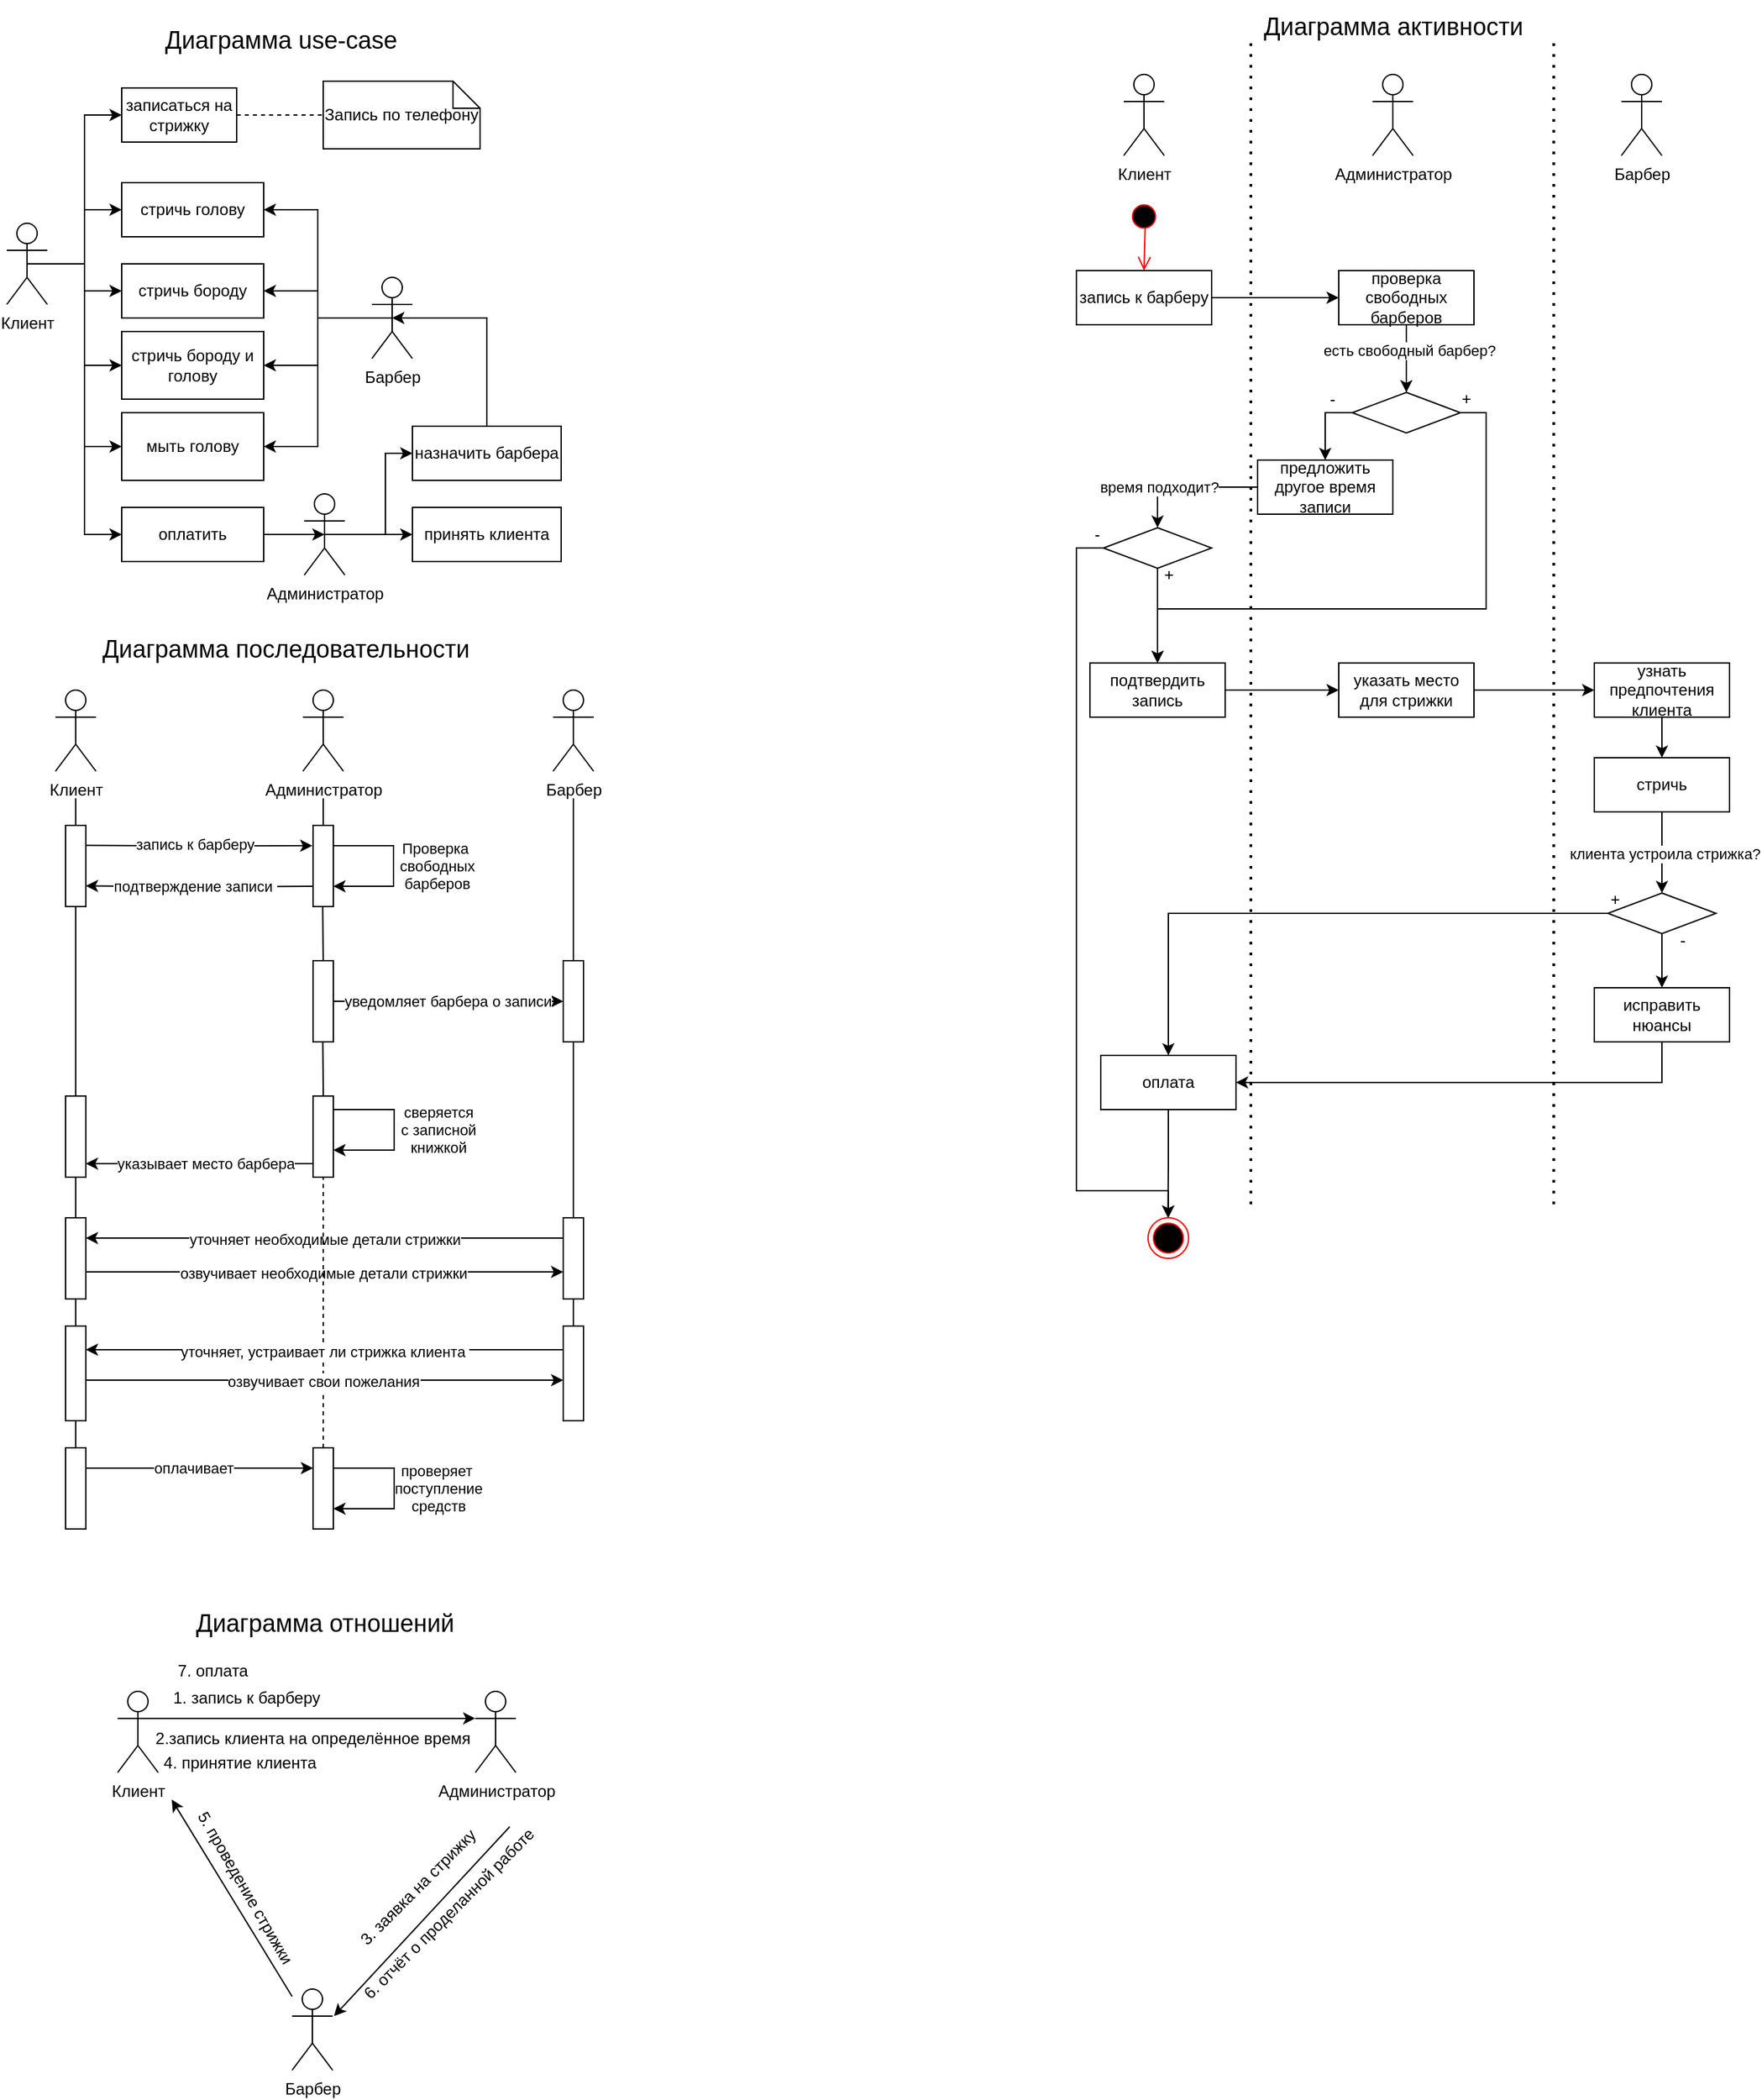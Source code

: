 <mxfile version="24.0.0" type="device">
  <diagram name="Страница — 1" id="9GPmxHCyPnHJU8vqtkNF">
    <mxGraphModel dx="907" dy="448" grid="1" gridSize="10" guides="1" tooltips="1" connect="1" arrows="1" fold="1" page="1" pageScale="1" pageWidth="827" pageHeight="1169" math="0" shadow="0">
      <root>
        <mxCell id="0" />
        <mxCell id="1" parent="0" />
        <mxCell id="vzL1pHMhpVvub1akc_yo-1" value="&lt;font style=&quot;font-size: 18px;&quot;&gt;Диаграмма use-case&amp;nbsp;&lt;/font&gt;" style="text;html=1;align=center;verticalAlign=middle;resizable=0;points=[];autosize=1;strokeColor=none;fillColor=none;" vertex="1" parent="1">
          <mxGeometry x="313" y="30" width="200" height="40" as="geometry" />
        </mxCell>
        <mxCell id="vzL1pHMhpVvub1akc_yo-2" value="&lt;font style=&quot;font-size: 18px;&quot;&gt;Диаграмма последовательности&lt;/font&gt;" style="text;html=1;align=center;verticalAlign=middle;resizable=0;points=[];autosize=1;strokeColor=none;fillColor=none;" vertex="1" parent="1">
          <mxGeometry x="264" y="480" width="300" height="40" as="geometry" />
        </mxCell>
        <mxCell id="vzL1pHMhpVvub1akc_yo-3" value="&lt;font style=&quot;font-size: 18px;&quot;&gt;Диаграмма активности&lt;/font&gt;" style="text;html=1;align=center;verticalAlign=middle;resizable=0;points=[];autosize=1;strokeColor=none;fillColor=none;" vertex="1" parent="1">
          <mxGeometry x="1123" y="20" width="220" height="40" as="geometry" />
        </mxCell>
        <mxCell id="vzL1pHMhpVvub1akc_yo-4" value="&lt;font style=&quot;font-size: 18px;&quot;&gt;Диаграмма отношений&lt;/font&gt;" style="text;html=1;align=center;verticalAlign=middle;resizable=0;points=[];autosize=1;strokeColor=none;fillColor=none;" vertex="1" parent="1">
          <mxGeometry x="338" y="1200" width="210" height="40" as="geometry" />
        </mxCell>
        <mxCell id="vzL1pHMhpVvub1akc_yo-19" style="edgeStyle=orthogonalEdgeStyle;rounded=0;orthogonalLoop=1;jettySize=auto;html=1;exitX=0.5;exitY=0.5;exitDx=0;exitDy=0;exitPerimeter=0;entryX=0;entryY=0.5;entryDx=0;entryDy=0;" edge="1" parent="1" source="vzL1pHMhpVvub1akc_yo-8" target="vzL1pHMhpVvub1akc_yo-11">
          <mxGeometry relative="1" as="geometry" />
        </mxCell>
        <mxCell id="vzL1pHMhpVvub1akc_yo-20" style="edgeStyle=orthogonalEdgeStyle;rounded=0;orthogonalLoop=1;jettySize=auto;html=1;exitX=0.5;exitY=0.5;exitDx=0;exitDy=0;exitPerimeter=0;" edge="1" parent="1" source="vzL1pHMhpVvub1akc_yo-8" target="vzL1pHMhpVvub1akc_yo-13">
          <mxGeometry relative="1" as="geometry" />
        </mxCell>
        <mxCell id="vzL1pHMhpVvub1akc_yo-21" style="edgeStyle=orthogonalEdgeStyle;rounded=0;orthogonalLoop=1;jettySize=auto;html=1;exitX=0.5;exitY=0.5;exitDx=0;exitDy=0;exitPerimeter=0;" edge="1" parent="1" source="vzL1pHMhpVvub1akc_yo-8" target="vzL1pHMhpVvub1akc_yo-15">
          <mxGeometry relative="1" as="geometry" />
        </mxCell>
        <mxCell id="vzL1pHMhpVvub1akc_yo-23" style="edgeStyle=orthogonalEdgeStyle;rounded=0;orthogonalLoop=1;jettySize=auto;html=1;exitX=0.5;exitY=0.5;exitDx=0;exitDy=0;exitPerimeter=0;entryX=0;entryY=0.5;entryDx=0;entryDy=0;" edge="1" parent="1" source="vzL1pHMhpVvub1akc_yo-8" target="vzL1pHMhpVvub1akc_yo-16">
          <mxGeometry relative="1" as="geometry" />
        </mxCell>
        <mxCell id="vzL1pHMhpVvub1akc_yo-24" style="edgeStyle=orthogonalEdgeStyle;rounded=0;orthogonalLoop=1;jettySize=auto;html=1;exitX=0.5;exitY=0.5;exitDx=0;exitDy=0;exitPerimeter=0;entryX=0;entryY=0.5;entryDx=0;entryDy=0;" edge="1" parent="1" source="vzL1pHMhpVvub1akc_yo-8" target="vzL1pHMhpVvub1akc_yo-17">
          <mxGeometry relative="1" as="geometry" />
        </mxCell>
        <mxCell id="vzL1pHMhpVvub1akc_yo-25" style="edgeStyle=orthogonalEdgeStyle;rounded=0;orthogonalLoop=1;jettySize=auto;html=1;exitX=0.5;exitY=0.5;exitDx=0;exitDy=0;exitPerimeter=0;entryX=0;entryY=0.5;entryDx=0;entryDy=0;" edge="1" parent="1" source="vzL1pHMhpVvub1akc_yo-8" target="vzL1pHMhpVvub1akc_yo-18">
          <mxGeometry relative="1" as="geometry" />
        </mxCell>
        <mxCell id="vzL1pHMhpVvub1akc_yo-8" value="Клиент" style="shape=umlActor;verticalLabelPosition=bottom;verticalAlign=top;html=1;outlineConnect=0;" vertex="1" parent="1">
          <mxGeometry x="208" y="185" width="30" height="60" as="geometry" />
        </mxCell>
        <mxCell id="vzL1pHMhpVvub1akc_yo-26" style="edgeStyle=orthogonalEdgeStyle;rounded=0;orthogonalLoop=1;jettySize=auto;html=1;exitX=0.5;exitY=0.5;exitDx=0;exitDy=0;exitPerimeter=0;entryX=1;entryY=0.5;entryDx=0;entryDy=0;" edge="1" parent="1" source="vzL1pHMhpVvub1akc_yo-9" target="vzL1pHMhpVvub1akc_yo-13">
          <mxGeometry relative="1" as="geometry" />
        </mxCell>
        <mxCell id="vzL1pHMhpVvub1akc_yo-36" style="edgeStyle=orthogonalEdgeStyle;rounded=0;orthogonalLoop=1;jettySize=auto;html=1;exitX=0.5;exitY=0.5;exitDx=0;exitDy=0;exitPerimeter=0;entryX=1;entryY=0.5;entryDx=0;entryDy=0;" edge="1" parent="1" source="vzL1pHMhpVvub1akc_yo-9" target="vzL1pHMhpVvub1akc_yo-15">
          <mxGeometry relative="1" as="geometry" />
        </mxCell>
        <mxCell id="vzL1pHMhpVvub1akc_yo-37" style="edgeStyle=orthogonalEdgeStyle;rounded=0;orthogonalLoop=1;jettySize=auto;html=1;exitX=0.5;exitY=0.5;exitDx=0;exitDy=0;exitPerimeter=0;entryX=1;entryY=0.5;entryDx=0;entryDy=0;" edge="1" parent="1" source="vzL1pHMhpVvub1akc_yo-9" target="vzL1pHMhpVvub1akc_yo-16">
          <mxGeometry relative="1" as="geometry" />
        </mxCell>
        <mxCell id="vzL1pHMhpVvub1akc_yo-38" style="edgeStyle=orthogonalEdgeStyle;rounded=0;orthogonalLoop=1;jettySize=auto;html=1;exitX=0.5;exitY=0.5;exitDx=0;exitDy=0;exitPerimeter=0;entryX=1;entryY=0.5;entryDx=0;entryDy=0;" edge="1" parent="1" source="vzL1pHMhpVvub1akc_yo-9" target="vzL1pHMhpVvub1akc_yo-17">
          <mxGeometry relative="1" as="geometry" />
        </mxCell>
        <mxCell id="vzL1pHMhpVvub1akc_yo-9" value="Барбер" style="shape=umlActor;verticalLabelPosition=bottom;verticalAlign=top;html=1;outlineConnect=0;" vertex="1" parent="1">
          <mxGeometry x="478" y="225" width="30" height="60" as="geometry" />
        </mxCell>
        <mxCell id="vzL1pHMhpVvub1akc_yo-33" style="edgeStyle=orthogonalEdgeStyle;rounded=0;orthogonalLoop=1;jettySize=auto;html=1;exitX=0.5;exitY=0.5;exitDx=0;exitDy=0;exitPerimeter=0;entryX=0;entryY=0.5;entryDx=0;entryDy=0;" edge="1" parent="1" source="vzL1pHMhpVvub1akc_yo-10" target="vzL1pHMhpVvub1akc_yo-31">
          <mxGeometry relative="1" as="geometry">
            <Array as="points">
              <mxPoint x="488" y="415" />
              <mxPoint x="488" y="355" />
            </Array>
          </mxGeometry>
        </mxCell>
        <mxCell id="vzL1pHMhpVvub1akc_yo-34" style="edgeStyle=orthogonalEdgeStyle;rounded=0;orthogonalLoop=1;jettySize=auto;html=1;exitX=0.5;exitY=0.5;exitDx=0;exitDy=0;exitPerimeter=0;entryX=0;entryY=0.5;entryDx=0;entryDy=0;" edge="1" parent="1" source="vzL1pHMhpVvub1akc_yo-10" target="vzL1pHMhpVvub1akc_yo-30">
          <mxGeometry relative="1" as="geometry" />
        </mxCell>
        <mxCell id="vzL1pHMhpVvub1akc_yo-10" value="Администратор" style="shape=umlActor;verticalLabelPosition=bottom;verticalAlign=top;html=1;outlineConnect=0;" vertex="1" parent="1">
          <mxGeometry x="428" y="385" width="30" height="60" as="geometry" />
        </mxCell>
        <mxCell id="vzL1pHMhpVvub1akc_yo-29" style="edgeStyle=orthogonalEdgeStyle;rounded=0;orthogonalLoop=1;jettySize=auto;html=1;endArrow=none;endFill=0;dashed=1;" edge="1" parent="1" source="vzL1pHMhpVvub1akc_yo-11" target="vzL1pHMhpVvub1akc_yo-27">
          <mxGeometry relative="1" as="geometry" />
        </mxCell>
        <mxCell id="vzL1pHMhpVvub1akc_yo-11" value="записаться на стрижку" style="rounded=0;whiteSpace=wrap;html=1;" vertex="1" parent="1">
          <mxGeometry x="293" y="85" width="85" height="40" as="geometry" />
        </mxCell>
        <mxCell id="vzL1pHMhpVvub1akc_yo-13" value="стричь голову" style="rounded=0;whiteSpace=wrap;html=1;" vertex="1" parent="1">
          <mxGeometry x="293" y="155" width="105" height="40" as="geometry" />
        </mxCell>
        <mxCell id="vzL1pHMhpVvub1akc_yo-15" value="стричь бороду" style="rounded=0;whiteSpace=wrap;html=1;" vertex="1" parent="1">
          <mxGeometry x="293" y="215" width="105" height="40" as="geometry" />
        </mxCell>
        <mxCell id="vzL1pHMhpVvub1akc_yo-16" value="стричь бороду и голову" style="rounded=0;whiteSpace=wrap;html=1;" vertex="1" parent="1">
          <mxGeometry x="293" y="265" width="105" height="50" as="geometry" />
        </mxCell>
        <mxCell id="vzL1pHMhpVvub1akc_yo-17" value="мыть голову" style="rounded=0;whiteSpace=wrap;html=1;" vertex="1" parent="1">
          <mxGeometry x="293" y="325" width="105" height="50" as="geometry" />
        </mxCell>
        <mxCell id="vzL1pHMhpVvub1akc_yo-18" value="оплатить" style="rounded=0;whiteSpace=wrap;html=1;" vertex="1" parent="1">
          <mxGeometry x="293" y="395" width="105" height="40" as="geometry" />
        </mxCell>
        <mxCell id="vzL1pHMhpVvub1akc_yo-27" value="Запись по телефону" style="shape=note;size=20;whiteSpace=wrap;html=1;" vertex="1" parent="1">
          <mxGeometry x="442" y="80" width="116" height="50" as="geometry" />
        </mxCell>
        <mxCell id="vzL1pHMhpVvub1akc_yo-28" style="edgeStyle=orthogonalEdgeStyle;rounded=0;orthogonalLoop=1;jettySize=auto;html=1;exitX=0.5;exitY=1;exitDx=0;exitDy=0;exitPerimeter=0;" edge="1" parent="1" source="vzL1pHMhpVvub1akc_yo-27" target="vzL1pHMhpVvub1akc_yo-27">
          <mxGeometry relative="1" as="geometry" />
        </mxCell>
        <mxCell id="vzL1pHMhpVvub1akc_yo-30" value="принять клиента" style="rounded=0;whiteSpace=wrap;html=1;" vertex="1" parent="1">
          <mxGeometry x="508" y="395" width="110" height="40" as="geometry" />
        </mxCell>
        <mxCell id="vzL1pHMhpVvub1akc_yo-31" value="назначить барбера" style="rounded=0;whiteSpace=wrap;html=1;" vertex="1" parent="1">
          <mxGeometry x="508" y="335" width="110" height="40" as="geometry" />
        </mxCell>
        <mxCell id="vzL1pHMhpVvub1akc_yo-32" style="edgeStyle=orthogonalEdgeStyle;rounded=0;orthogonalLoop=1;jettySize=auto;html=1;exitX=1;exitY=0.5;exitDx=0;exitDy=0;entryX=0.5;entryY=0.5;entryDx=0;entryDy=0;entryPerimeter=0;" edge="1" parent="1" source="vzL1pHMhpVvub1akc_yo-18" target="vzL1pHMhpVvub1akc_yo-10">
          <mxGeometry relative="1" as="geometry" />
        </mxCell>
        <mxCell id="vzL1pHMhpVvub1akc_yo-39" style="edgeStyle=orthogonalEdgeStyle;rounded=0;orthogonalLoop=1;jettySize=auto;html=1;exitX=0.5;exitY=0;exitDx=0;exitDy=0;entryX=0.5;entryY=0.5;entryDx=0;entryDy=0;entryPerimeter=0;" edge="1" parent="1" source="vzL1pHMhpVvub1akc_yo-31" target="vzL1pHMhpVvub1akc_yo-9">
          <mxGeometry relative="1" as="geometry">
            <Array as="points">
              <mxPoint x="563" y="255" />
            </Array>
          </mxGeometry>
        </mxCell>
        <mxCell id="vzL1pHMhpVvub1akc_yo-40" value="Клиент" style="shape=umlActor;verticalLabelPosition=bottom;verticalAlign=top;html=1;outlineConnect=0;" vertex="1" parent="1">
          <mxGeometry x="244" y="530" width="30" height="60" as="geometry" />
        </mxCell>
        <mxCell id="vzL1pHMhpVvub1akc_yo-43" value="Барбер" style="shape=umlActor;verticalLabelPosition=bottom;verticalAlign=top;html=1;outlineConnect=0;" vertex="1" parent="1">
          <mxGeometry x="612" y="530" width="30" height="60" as="geometry" />
        </mxCell>
        <mxCell id="vzL1pHMhpVvub1akc_yo-44" value="Администратор" style="shape=umlActor;verticalLabelPosition=bottom;verticalAlign=top;html=1;outlineConnect=0;" vertex="1" parent="1">
          <mxGeometry x="427" y="530" width="30" height="60" as="geometry" />
        </mxCell>
        <mxCell id="vzL1pHMhpVvub1akc_yo-47" style="edgeStyle=orthogonalEdgeStyle;rounded=0;orthogonalLoop=1;jettySize=auto;html=1;exitX=1;exitY=0.25;exitDx=0;exitDy=0;" edge="1" parent="1">
          <mxGeometry relative="1" as="geometry">
            <mxPoint x="266.5" y="644.7" as="sourcePoint" />
            <mxPoint x="434" y="645" as="targetPoint" />
          </mxGeometry>
        </mxCell>
        <mxCell id="vzL1pHMhpVvub1akc_yo-49" value="запись к барберу" style="edgeLabel;html=1;align=center;verticalAlign=middle;resizable=0;points=[];" vertex="1" connectable="0" parent="vzL1pHMhpVvub1akc_yo-47">
          <mxGeometry x="-0.145" y="1" relative="1" as="geometry">
            <mxPoint x="9" as="offset" />
          </mxGeometry>
        </mxCell>
        <mxCell id="vzL1pHMhpVvub1akc_yo-45" value="" style="rounded=0;whiteSpace=wrap;html=1;" vertex="1" parent="1">
          <mxGeometry x="251.5" y="630" width="15" height="60" as="geometry" />
        </mxCell>
        <mxCell id="vzL1pHMhpVvub1akc_yo-48" style="edgeStyle=orthogonalEdgeStyle;rounded=0;orthogonalLoop=1;jettySize=auto;html=1;entryX=1;entryY=0.75;entryDx=0;entryDy=0;" edge="1" parent="1">
          <mxGeometry relative="1" as="geometry">
            <mxPoint x="434" y="675" as="sourcePoint" />
            <mxPoint x="266.5" y="674.7" as="targetPoint" />
          </mxGeometry>
        </mxCell>
        <mxCell id="vzL1pHMhpVvub1akc_yo-50" value="подтверждение записи&amp;nbsp;" style="edgeLabel;html=1;align=center;verticalAlign=middle;resizable=0;points=[];" vertex="1" connectable="0" parent="vzL1pHMhpVvub1akc_yo-48">
          <mxGeometry x="0.078" relative="1" as="geometry">
            <mxPoint x="3" as="offset" />
          </mxGeometry>
        </mxCell>
        <mxCell id="vzL1pHMhpVvub1akc_yo-51" style="edgeStyle=orthogonalEdgeStyle;rounded=0;orthogonalLoop=1;jettySize=auto;html=1;exitX=1;exitY=0.25;exitDx=0;exitDy=0;entryX=1;entryY=0.75;entryDx=0;entryDy=0;" edge="1" parent="1" source="vzL1pHMhpVvub1akc_yo-46" target="vzL1pHMhpVvub1akc_yo-46">
          <mxGeometry relative="1" as="geometry">
            <mxPoint x="534" y="670" as="targetPoint" />
            <Array as="points">
              <mxPoint x="494" y="645" />
              <mxPoint x="494" y="675" />
            </Array>
          </mxGeometry>
        </mxCell>
        <mxCell id="vzL1pHMhpVvub1akc_yo-53" value="Проверка&amp;nbsp;&lt;div&gt;свободных&lt;/div&gt;&lt;div&gt;барберов&lt;/div&gt;" style="edgeLabel;html=1;align=center;verticalAlign=middle;resizable=0;points=[];" vertex="1" connectable="0" parent="vzL1pHMhpVvub1akc_yo-51">
          <mxGeometry x="-0.006" relative="1" as="geometry">
            <mxPoint x="32" as="offset" />
          </mxGeometry>
        </mxCell>
        <mxCell id="vzL1pHMhpVvub1akc_yo-46" value="" style="rounded=0;whiteSpace=wrap;html=1;" vertex="1" parent="1">
          <mxGeometry x="434.5" y="630" width="15" height="60" as="geometry" />
        </mxCell>
        <mxCell id="vzL1pHMhpVvub1akc_yo-54" value="" style="endArrow=none;html=1;rounded=0;exitX=0.5;exitY=0;exitDx=0;exitDy=0;" edge="1" parent="1" source="vzL1pHMhpVvub1akc_yo-45">
          <mxGeometry width="50" height="50" relative="1" as="geometry">
            <mxPoint x="344" y="600" as="sourcePoint" />
            <mxPoint x="259" y="610" as="targetPoint" />
          </mxGeometry>
        </mxCell>
        <mxCell id="vzL1pHMhpVvub1akc_yo-55" value="" style="endArrow=none;html=1;rounded=0;exitX=0.5;exitY=0;exitDx=0;exitDy=0;" edge="1" parent="1" source="vzL1pHMhpVvub1akc_yo-46">
          <mxGeometry width="50" height="50" relative="1" as="geometry">
            <mxPoint x="269" y="640" as="sourcePoint" />
            <mxPoint x="442" y="610" as="targetPoint" />
          </mxGeometry>
        </mxCell>
        <mxCell id="vzL1pHMhpVvub1akc_yo-56" value="" style="rounded=0;whiteSpace=wrap;html=1;" vertex="1" parent="1">
          <mxGeometry x="251.5" y="830" width="15" height="60" as="geometry" />
        </mxCell>
        <mxCell id="vzL1pHMhpVvub1akc_yo-58" style="edgeStyle=orthogonalEdgeStyle;rounded=0;orthogonalLoop=1;jettySize=auto;html=1;exitX=0;exitY=0.25;exitDx=0;exitDy=0;entryX=1;entryY=0.25;entryDx=0;entryDy=0;" edge="1" parent="1">
          <mxGeometry relative="1" as="geometry">
            <mxPoint x="434.5" y="880" as="sourcePoint" />
            <mxPoint x="266.5" y="880" as="targetPoint" />
          </mxGeometry>
        </mxCell>
        <mxCell id="vzL1pHMhpVvub1akc_yo-59" value="указывает место барбера" style="edgeLabel;html=1;align=center;verticalAlign=middle;resizable=0;points=[];" vertex="1" connectable="0" parent="vzL1pHMhpVvub1akc_yo-58">
          <mxGeometry x="0.191" relative="1" as="geometry">
            <mxPoint x="20" as="offset" />
          </mxGeometry>
        </mxCell>
        <mxCell id="vzL1pHMhpVvub1akc_yo-57" value="" style="rounded=0;whiteSpace=wrap;html=1;" vertex="1" parent="1">
          <mxGeometry x="434.5" y="830" width="15" height="60" as="geometry" />
        </mxCell>
        <mxCell id="vzL1pHMhpVvub1akc_yo-60" value="" style="endArrow=none;html=1;rounded=0;entryX=0.5;entryY=1;entryDx=0;entryDy=0;exitX=0.5;exitY=0;exitDx=0;exitDy=0;" edge="1" parent="1" source="vzL1pHMhpVvub1akc_yo-56" target="vzL1pHMhpVvub1akc_yo-45">
          <mxGeometry width="50" height="50" relative="1" as="geometry">
            <mxPoint x="594" y="730" as="sourcePoint" />
            <mxPoint x="644" y="680" as="targetPoint" />
          </mxGeometry>
        </mxCell>
        <mxCell id="vzL1pHMhpVvub1akc_yo-61" value="" style="endArrow=none;html=1;rounded=0;entryX=0.5;entryY=1;entryDx=0;entryDy=0;exitX=0.5;exitY=0;exitDx=0;exitDy=0;" edge="1" parent="1" source="vzL1pHMhpVvub1akc_yo-73">
          <mxGeometry width="50" height="50" relative="1" as="geometry">
            <mxPoint x="441.64" y="750" as="sourcePoint" />
            <mxPoint x="441.64" y="690" as="targetPoint" />
          </mxGeometry>
        </mxCell>
        <mxCell id="vzL1pHMhpVvub1akc_yo-64" style="edgeStyle=orthogonalEdgeStyle;rounded=0;orthogonalLoop=1;jettySize=auto;html=1;exitX=1;exitY=0.25;exitDx=0;exitDy=0;entryX=1;entryY=0.75;entryDx=0;entryDy=0;" edge="1" parent="1">
          <mxGeometry relative="1" as="geometry">
            <mxPoint x="449.5" y="870" as="targetPoint" />
            <mxPoint x="449.5" y="840" as="sourcePoint" />
            <Array as="points">
              <mxPoint x="494.5" y="840" />
              <mxPoint x="494.5" y="870" />
            </Array>
          </mxGeometry>
        </mxCell>
        <mxCell id="vzL1pHMhpVvub1akc_yo-65" value="сверяется&lt;div&gt;с записной&lt;/div&gt;&lt;div&gt;книжкой&lt;/div&gt;" style="edgeLabel;html=1;align=center;verticalAlign=middle;resizable=0;points=[];" vertex="1" connectable="0" parent="vzL1pHMhpVvub1akc_yo-64">
          <mxGeometry x="-0.006" relative="1" as="geometry">
            <mxPoint x="32" as="offset" />
          </mxGeometry>
        </mxCell>
        <mxCell id="vzL1pHMhpVvub1akc_yo-72" style="edgeStyle=orthogonalEdgeStyle;rounded=0;orthogonalLoop=1;jettySize=auto;html=1;exitX=1;exitY=0.75;exitDx=0;exitDy=0;entryX=0;entryY=0.75;entryDx=0;entryDy=0;" edge="1" parent="1">
          <mxGeometry relative="1" as="geometry">
            <mxPoint x="266.5" y="960" as="sourcePoint" />
            <mxPoint x="619.5" y="960" as="targetPoint" />
          </mxGeometry>
        </mxCell>
        <mxCell id="vzL1pHMhpVvub1akc_yo-79" value="озвучивает необходимые детали стрижки" style="edgeLabel;html=1;align=center;verticalAlign=middle;resizable=0;points=[];" vertex="1" connectable="0" parent="vzL1pHMhpVvub1akc_yo-72">
          <mxGeometry x="-0.197" y="-1" relative="1" as="geometry">
            <mxPoint x="34" as="offset" />
          </mxGeometry>
        </mxCell>
        <mxCell id="vzL1pHMhpVvub1akc_yo-66" value="" style="rounded=0;whiteSpace=wrap;html=1;" vertex="1" parent="1">
          <mxGeometry x="251.5" y="920" width="15" height="60" as="geometry" />
        </mxCell>
        <mxCell id="vzL1pHMhpVvub1akc_yo-67" value="" style="rounded=0;whiteSpace=wrap;html=1;" vertex="1" parent="1">
          <mxGeometry x="619.5" y="920" width="15" height="60" as="geometry" />
        </mxCell>
        <mxCell id="vzL1pHMhpVvub1akc_yo-68" value="" style="endArrow=none;html=1;rounded=0;exitX=0.5;exitY=0;exitDx=0;exitDy=0;" edge="1" parent="1" source="vzL1pHMhpVvub1akc_yo-67">
          <mxGeometry width="50" height="50" relative="1" as="geometry">
            <mxPoint x="564" y="760" as="sourcePoint" />
            <mxPoint x="627" y="610" as="targetPoint" />
          </mxGeometry>
        </mxCell>
        <mxCell id="vzL1pHMhpVvub1akc_yo-70" value="" style="endArrow=classic;html=1;rounded=0;exitX=0;exitY=0.25;exitDx=0;exitDy=0;entryX=1;entryY=0.25;entryDx=0;entryDy=0;" edge="1" parent="1" source="vzL1pHMhpVvub1akc_yo-67" target="vzL1pHMhpVvub1akc_yo-66">
          <mxGeometry width="50" height="50" relative="1" as="geometry">
            <mxPoint x="564" y="760" as="sourcePoint" />
            <mxPoint x="614" y="710" as="targetPoint" />
          </mxGeometry>
        </mxCell>
        <mxCell id="vzL1pHMhpVvub1akc_yo-71" value="уточняет необходимые детали стрижки" style="edgeLabel;html=1;align=center;verticalAlign=middle;resizable=0;points=[];" vertex="1" connectable="0" parent="vzL1pHMhpVvub1akc_yo-70">
          <mxGeometry x="0.19" y="1" relative="1" as="geometry">
            <mxPoint x="33" as="offset" />
          </mxGeometry>
        </mxCell>
        <mxCell id="vzL1pHMhpVvub1akc_yo-74" value="" style="endArrow=none;html=1;rounded=0;entryX=0.5;entryY=1;entryDx=0;entryDy=0;exitX=0.5;exitY=0;exitDx=0;exitDy=0;" edge="1" parent="1" target="vzL1pHMhpVvub1akc_yo-73">
          <mxGeometry width="50" height="50" relative="1" as="geometry">
            <mxPoint x="441.64" y="750" as="sourcePoint" />
            <mxPoint x="441.64" y="690" as="targetPoint" />
          </mxGeometry>
        </mxCell>
        <mxCell id="vzL1pHMhpVvub1akc_yo-73" value="" style="rounded=0;whiteSpace=wrap;html=1;" vertex="1" parent="1">
          <mxGeometry x="434.5" y="730" width="15" height="60" as="geometry" />
        </mxCell>
        <mxCell id="vzL1pHMhpVvub1akc_yo-75" value="" style="endArrow=none;html=1;rounded=0;entryX=0.5;entryY=1;entryDx=0;entryDy=0;exitX=0.5;exitY=0;exitDx=0;exitDy=0;" edge="1" parent="1">
          <mxGeometry width="50" height="50" relative="1" as="geometry">
            <mxPoint x="442.07" y="830" as="sourcePoint" />
            <mxPoint x="441.71" y="790" as="targetPoint" />
          </mxGeometry>
        </mxCell>
        <mxCell id="vzL1pHMhpVvub1akc_yo-76" value="" style="rounded=0;whiteSpace=wrap;html=1;" vertex="1" parent="1">
          <mxGeometry x="619.5" y="730" width="15" height="60" as="geometry" />
        </mxCell>
        <mxCell id="vzL1pHMhpVvub1akc_yo-77" value="" style="endArrow=classic;html=1;rounded=0;entryX=0;entryY=0.5;entryDx=0;entryDy=0;" edge="1" parent="1" source="vzL1pHMhpVvub1akc_yo-73" target="vzL1pHMhpVvub1akc_yo-76">
          <mxGeometry width="50" height="50" relative="1" as="geometry">
            <mxPoint x="594" y="850" as="sourcePoint" />
            <mxPoint x="644" y="800" as="targetPoint" />
          </mxGeometry>
        </mxCell>
        <mxCell id="vzL1pHMhpVvub1akc_yo-78" value="уведомляет барбера о записи" style="edgeLabel;html=1;align=center;verticalAlign=middle;resizable=0;points=[];" vertex="1" connectable="0" parent="vzL1pHMhpVvub1akc_yo-77">
          <mxGeometry x="-0.149" y="-1" relative="1" as="geometry">
            <mxPoint x="12" y="-1" as="offset" />
          </mxGeometry>
        </mxCell>
        <mxCell id="vzL1pHMhpVvub1akc_yo-81" value="" style="endArrow=none;html=1;rounded=0;exitX=0.5;exitY=0;exitDx=0;exitDy=0;entryX=0.5;entryY=1;entryDx=0;entryDy=0;" edge="1" parent="1" source="vzL1pHMhpVvub1akc_yo-66" target="vzL1pHMhpVvub1akc_yo-56">
          <mxGeometry width="50" height="50" relative="1" as="geometry">
            <mxPoint x="266.5" y="920" as="sourcePoint" />
            <mxPoint x="316.5" y="870" as="targetPoint" />
          </mxGeometry>
        </mxCell>
        <mxCell id="vzL1pHMhpVvub1akc_yo-82" value="" style="endArrow=none;html=1;rounded=0;entryX=0.5;entryY=1;entryDx=0;entryDy=0;dashed=1;exitX=0.5;exitY=0;exitDx=0;exitDy=0;" edge="1" parent="1" source="vzL1pHMhpVvub1akc_yo-94" target="vzL1pHMhpVvub1akc_yo-57">
          <mxGeometry width="50" height="50" relative="1" as="geometry">
            <mxPoint x="440" y="1170" as="sourcePoint" />
            <mxPoint x="644" y="970" as="targetPoint" />
          </mxGeometry>
        </mxCell>
        <mxCell id="vzL1pHMhpVvub1akc_yo-83" style="edgeStyle=orthogonalEdgeStyle;rounded=0;orthogonalLoop=1;jettySize=auto;html=1;exitX=1;exitY=0.75;exitDx=0;exitDy=0;entryX=0;entryY=0.75;entryDx=0;entryDy=0;" edge="1" parent="1">
          <mxGeometry relative="1" as="geometry">
            <mxPoint x="266.5" y="1040" as="sourcePoint" />
            <mxPoint x="619.5" y="1040" as="targetPoint" />
          </mxGeometry>
        </mxCell>
        <mxCell id="vzL1pHMhpVvub1akc_yo-84" value="озвучивает свои пожелания" style="edgeLabel;html=1;align=center;verticalAlign=middle;resizable=0;points=[];" vertex="1" connectable="0" parent="vzL1pHMhpVvub1akc_yo-83">
          <mxGeometry x="-0.197" y="-1" relative="1" as="geometry">
            <mxPoint x="34" as="offset" />
          </mxGeometry>
        </mxCell>
        <mxCell id="vzL1pHMhpVvub1akc_yo-85" value="" style="rounded=0;whiteSpace=wrap;html=1;" vertex="1" parent="1">
          <mxGeometry x="251.5" y="1000" width="15" height="70" as="geometry" />
        </mxCell>
        <mxCell id="vzL1pHMhpVvub1akc_yo-86" value="" style="rounded=0;whiteSpace=wrap;html=1;" vertex="1" parent="1">
          <mxGeometry x="619.5" y="1000" width="15" height="70" as="geometry" />
        </mxCell>
        <mxCell id="vzL1pHMhpVvub1akc_yo-87" value="" style="endArrow=classic;html=1;rounded=0;exitX=0;exitY=0.25;exitDx=0;exitDy=0;entryX=1;entryY=0.25;entryDx=0;entryDy=0;" edge="1" parent="1" source="vzL1pHMhpVvub1akc_yo-86" target="vzL1pHMhpVvub1akc_yo-85">
          <mxGeometry width="50" height="50" relative="1" as="geometry">
            <mxPoint x="564" y="890" as="sourcePoint" />
            <mxPoint x="614" y="840" as="targetPoint" />
          </mxGeometry>
        </mxCell>
        <mxCell id="vzL1pHMhpVvub1akc_yo-88" value="уточняет, устраивает ли стрижка клиента&amp;nbsp;" style="edgeLabel;html=1;align=center;verticalAlign=middle;resizable=0;points=[];" vertex="1" connectable="0" parent="vzL1pHMhpVvub1akc_yo-87">
          <mxGeometry x="0.19" y="1" relative="1" as="geometry">
            <mxPoint x="33" as="offset" />
          </mxGeometry>
        </mxCell>
        <mxCell id="vzL1pHMhpVvub1akc_yo-89" value="" style="endArrow=none;html=1;rounded=0;exitX=0.5;exitY=0;exitDx=0;exitDy=0;entryX=0.5;entryY=1;entryDx=0;entryDy=0;" edge="1" parent="1" source="vzL1pHMhpVvub1akc_yo-85" target="vzL1pHMhpVvub1akc_yo-66">
          <mxGeometry width="50" height="50" relative="1" as="geometry">
            <mxPoint x="470" y="1180" as="sourcePoint" />
            <mxPoint x="520" y="1130" as="targetPoint" />
          </mxGeometry>
        </mxCell>
        <mxCell id="vzL1pHMhpVvub1akc_yo-90" value="" style="endArrow=none;html=1;rounded=0;exitX=0.5;exitY=0;exitDx=0;exitDy=0;entryX=0.5;entryY=1;entryDx=0;entryDy=0;" edge="1" parent="1" source="vzL1pHMhpVvub1akc_yo-86" target="vzL1pHMhpVvub1akc_yo-67">
          <mxGeometry width="50" height="50" relative="1" as="geometry">
            <mxPoint x="626.6" y="1050" as="sourcePoint" />
            <mxPoint x="626.6" y="1010" as="targetPoint" />
          </mxGeometry>
        </mxCell>
        <mxCell id="vzL1pHMhpVvub1akc_yo-91" value="" style="rounded=0;whiteSpace=wrap;html=1;" vertex="1" parent="1">
          <mxGeometry x="251.5" y="1090" width="15" height="60" as="geometry" />
        </mxCell>
        <mxCell id="vzL1pHMhpVvub1akc_yo-92" style="edgeStyle=orthogonalEdgeStyle;rounded=0;orthogonalLoop=1;jettySize=auto;html=1;exitX=1;exitY=0.25;exitDx=0;exitDy=0;entryX=0;entryY=0.25;entryDx=0;entryDy=0;" edge="1" parent="1" source="vzL1pHMhpVvub1akc_yo-91" target="vzL1pHMhpVvub1akc_yo-94">
          <mxGeometry relative="1" as="geometry">
            <mxPoint x="434.5" y="1230" as="sourcePoint" />
            <mxPoint x="266.5" y="1230" as="targetPoint" />
          </mxGeometry>
        </mxCell>
        <mxCell id="vzL1pHMhpVvub1akc_yo-93" value="оплачивает" style="edgeLabel;html=1;align=center;verticalAlign=middle;resizable=0;points=[];" vertex="1" connectable="0" parent="vzL1pHMhpVvub1akc_yo-92">
          <mxGeometry x="0.191" relative="1" as="geometry">
            <mxPoint x="-21" as="offset" />
          </mxGeometry>
        </mxCell>
        <mxCell id="vzL1pHMhpVvub1akc_yo-94" value="" style="rounded=0;whiteSpace=wrap;html=1;" vertex="1" parent="1">
          <mxGeometry x="434.5" y="1090" width="15" height="60" as="geometry" />
        </mxCell>
        <mxCell id="vzL1pHMhpVvub1akc_yo-95" style="edgeStyle=orthogonalEdgeStyle;rounded=0;orthogonalLoop=1;jettySize=auto;html=1;exitX=1;exitY=0.25;exitDx=0;exitDy=0;entryX=1;entryY=0.75;entryDx=0;entryDy=0;" edge="1" parent="1">
          <mxGeometry relative="1" as="geometry">
            <mxPoint x="449.5" y="1135" as="targetPoint" />
            <mxPoint x="449.5" y="1105" as="sourcePoint" />
            <Array as="points">
              <mxPoint x="494.5" y="1105" />
              <mxPoint x="494.5" y="1135" />
            </Array>
          </mxGeometry>
        </mxCell>
        <mxCell id="vzL1pHMhpVvub1akc_yo-96" value="проверяет&amp;nbsp;&lt;div&gt;поступление&lt;/div&gt;&lt;div&gt;средств&lt;/div&gt;" style="edgeLabel;html=1;align=center;verticalAlign=middle;resizable=0;points=[];" vertex="1" connectable="0" parent="vzL1pHMhpVvub1akc_yo-95">
          <mxGeometry x="-0.006" relative="1" as="geometry">
            <mxPoint x="32" as="offset" />
          </mxGeometry>
        </mxCell>
        <mxCell id="vzL1pHMhpVvub1akc_yo-97" value="" style="endArrow=none;html=1;rounded=0;entryX=0.5;entryY=1;entryDx=0;entryDy=0;exitX=0.5;exitY=0;exitDx=0;exitDy=0;" edge="1" parent="1" source="vzL1pHMhpVvub1akc_yo-91" target="vzL1pHMhpVvub1akc_yo-85">
          <mxGeometry width="50" height="50" relative="1" as="geometry">
            <mxPoint x="450" y="1220" as="sourcePoint" />
            <mxPoint x="500" y="1170" as="targetPoint" />
          </mxGeometry>
        </mxCell>
        <mxCell id="vzL1pHMhpVvub1akc_yo-99" value="" style="ellipse;html=1;shape=startState;fillColor=#000000;strokeColor=#ff0000;" vertex="1" parent="1">
          <mxGeometry x="1036.5" y="167.5" width="25" height="25" as="geometry" />
        </mxCell>
        <mxCell id="vzL1pHMhpVvub1akc_yo-100" value="" style="edgeStyle=orthogonalEdgeStyle;html=1;verticalAlign=bottom;endArrow=open;endSize=8;strokeColor=#ff0000;rounded=0;exitX=0.532;exitY=0.86;exitDx=0;exitDy=0;exitPerimeter=0;entryX=0.5;entryY=0;entryDx=0;entryDy=0;" edge="1" source="vzL1pHMhpVvub1akc_yo-99" parent="1" target="vzL1pHMhpVvub1akc_yo-107">
          <mxGeometry relative="1" as="geometry">
            <mxPoint x="1049" y="350" as="targetPoint" />
            <Array as="points">
              <mxPoint x="1050" y="190" />
              <mxPoint x="1049" y="190" />
            </Array>
          </mxGeometry>
        </mxCell>
        <mxCell id="vzL1pHMhpVvub1akc_yo-102" value="" style="endArrow=none;dashed=1;html=1;dashPattern=1 3;strokeWidth=2;rounded=0;" edge="1" parent="1">
          <mxGeometry width="50" height="50" relative="1" as="geometry">
            <mxPoint x="1128" y="910" as="sourcePoint" />
            <mxPoint x="1128" y="50" as="targetPoint" />
          </mxGeometry>
        </mxCell>
        <mxCell id="vzL1pHMhpVvub1akc_yo-103" value="Клиент" style="shape=umlActor;verticalLabelPosition=bottom;verticalAlign=top;html=1;outlineConnect=0;" vertex="1" parent="1">
          <mxGeometry x="1034" y="75" width="30" height="60" as="geometry" />
        </mxCell>
        <mxCell id="vzL1pHMhpVvub1akc_yo-104" value="Барбер" style="shape=umlActor;verticalLabelPosition=bottom;verticalAlign=top;html=1;outlineConnect=0;" vertex="1" parent="1">
          <mxGeometry x="1402" y="75" width="30" height="60" as="geometry" />
        </mxCell>
        <mxCell id="vzL1pHMhpVvub1akc_yo-105" value="Администратор" style="shape=umlActor;verticalLabelPosition=bottom;verticalAlign=top;html=1;outlineConnect=0;" vertex="1" parent="1">
          <mxGeometry x="1218" y="75" width="30" height="60" as="geometry" />
        </mxCell>
        <mxCell id="vzL1pHMhpVvub1akc_yo-106" value="" style="endArrow=none;dashed=1;html=1;dashPattern=1 3;strokeWidth=2;rounded=0;" edge="1" parent="1">
          <mxGeometry width="50" height="50" relative="1" as="geometry">
            <mxPoint x="1352" y="910" as="sourcePoint" />
            <mxPoint x="1352" y="50" as="targetPoint" />
          </mxGeometry>
        </mxCell>
        <mxCell id="vzL1pHMhpVvub1akc_yo-110" style="edgeStyle=orthogonalEdgeStyle;rounded=0;orthogonalLoop=1;jettySize=auto;html=1;entryX=0;entryY=0.5;entryDx=0;entryDy=0;" edge="1" parent="1" source="vzL1pHMhpVvub1akc_yo-107" target="vzL1pHMhpVvub1akc_yo-109">
          <mxGeometry relative="1" as="geometry" />
        </mxCell>
        <mxCell id="vzL1pHMhpVvub1akc_yo-107" value="запись к барберу" style="rounded=0;whiteSpace=wrap;html=1;" vertex="1" parent="1">
          <mxGeometry x="999" y="220" width="100" height="40" as="geometry" />
        </mxCell>
        <mxCell id="vzL1pHMhpVvub1akc_yo-112" style="edgeStyle=orthogonalEdgeStyle;rounded=0;orthogonalLoop=1;jettySize=auto;html=1;exitX=0.5;exitY=1;exitDx=0;exitDy=0;" edge="1" parent="1" source="vzL1pHMhpVvub1akc_yo-109" target="vzL1pHMhpVvub1akc_yo-111">
          <mxGeometry relative="1" as="geometry" />
        </mxCell>
        <mxCell id="vzL1pHMhpVvub1akc_yo-113" value="есть свободный барбер?" style="edgeLabel;html=1;align=center;verticalAlign=middle;resizable=0;points=[];" vertex="1" connectable="0" parent="vzL1pHMhpVvub1akc_yo-112">
          <mxGeometry x="-0.243" y="2" relative="1" as="geometry">
            <mxPoint as="offset" />
          </mxGeometry>
        </mxCell>
        <mxCell id="vzL1pHMhpVvub1akc_yo-109" value="проверка свободных барберов" style="rounded=0;whiteSpace=wrap;html=1;" vertex="1" parent="1">
          <mxGeometry x="1193" y="220" width="100" height="40" as="geometry" />
        </mxCell>
        <mxCell id="vzL1pHMhpVvub1akc_yo-116" style="edgeStyle=orthogonalEdgeStyle;rounded=0;orthogonalLoop=1;jettySize=auto;html=1;exitX=1;exitY=0.5;exitDx=0;exitDy=0;" edge="1" parent="1" source="vzL1pHMhpVvub1akc_yo-111" target="vzL1pHMhpVvub1akc_yo-114">
          <mxGeometry relative="1" as="geometry">
            <Array as="points">
              <mxPoint x="1302" y="325" />
              <mxPoint x="1302" y="470" />
              <mxPoint x="1059" y="470" />
            </Array>
          </mxGeometry>
        </mxCell>
        <mxCell id="vzL1pHMhpVvub1akc_yo-117" style="edgeStyle=orthogonalEdgeStyle;rounded=0;orthogonalLoop=1;jettySize=auto;html=1;exitX=0;exitY=0.5;exitDx=0;exitDy=0;entryX=0.5;entryY=0;entryDx=0;entryDy=0;" edge="1" parent="1" source="vzL1pHMhpVvub1akc_yo-111" target="vzL1pHMhpVvub1akc_yo-115">
          <mxGeometry relative="1" as="geometry" />
        </mxCell>
        <mxCell id="vzL1pHMhpVvub1akc_yo-111" value="" style="rhombus;whiteSpace=wrap;html=1;" vertex="1" parent="1">
          <mxGeometry x="1203" y="310" width="80" height="30" as="geometry" />
        </mxCell>
        <mxCell id="vzL1pHMhpVvub1akc_yo-130" style="edgeStyle=orthogonalEdgeStyle;rounded=0;orthogonalLoop=1;jettySize=auto;html=1;exitX=1;exitY=0.5;exitDx=0;exitDy=0;entryX=0;entryY=0.5;entryDx=0;entryDy=0;" edge="1" parent="1" source="vzL1pHMhpVvub1akc_yo-114" target="vzL1pHMhpVvub1akc_yo-129">
          <mxGeometry relative="1" as="geometry" />
        </mxCell>
        <mxCell id="vzL1pHMhpVvub1akc_yo-114" value="подтвердить запись" style="rounded=0;whiteSpace=wrap;html=1;" vertex="1" parent="1">
          <mxGeometry x="1009" y="510" width="100" height="40" as="geometry" />
        </mxCell>
        <mxCell id="vzL1pHMhpVvub1akc_yo-119" style="edgeStyle=orthogonalEdgeStyle;rounded=0;orthogonalLoop=1;jettySize=auto;html=1;exitX=0;exitY=0.5;exitDx=0;exitDy=0;entryX=0.5;entryY=0;entryDx=0;entryDy=0;" edge="1" parent="1" source="vzL1pHMhpVvub1akc_yo-115" target="vzL1pHMhpVvub1akc_yo-118">
          <mxGeometry relative="1" as="geometry" />
        </mxCell>
        <mxCell id="vzL1pHMhpVvub1akc_yo-120" value="время подходит?" style="edgeLabel;html=1;align=center;verticalAlign=middle;resizable=0;points=[];" vertex="1" connectable="0" parent="vzL1pHMhpVvub1akc_yo-119">
          <mxGeometry x="-0.127" y="-1" relative="1" as="geometry">
            <mxPoint x="-28" y="1" as="offset" />
          </mxGeometry>
        </mxCell>
        <mxCell id="vzL1pHMhpVvub1akc_yo-115" value="предложить другое время записи" style="rounded=0;whiteSpace=wrap;html=1;" vertex="1" parent="1">
          <mxGeometry x="1133" y="360" width="100" height="40" as="geometry" />
        </mxCell>
        <mxCell id="vzL1pHMhpVvub1akc_yo-123" style="edgeStyle=orthogonalEdgeStyle;rounded=0;orthogonalLoop=1;jettySize=auto;html=1;exitX=0.5;exitY=1;exitDx=0;exitDy=0;entryX=0.5;entryY=0;entryDx=0;entryDy=0;" edge="1" parent="1" source="vzL1pHMhpVvub1akc_yo-118" target="vzL1pHMhpVvub1akc_yo-114">
          <mxGeometry relative="1" as="geometry" />
        </mxCell>
        <mxCell id="vzL1pHMhpVvub1akc_yo-126" style="edgeStyle=orthogonalEdgeStyle;rounded=0;orthogonalLoop=1;jettySize=auto;html=1;exitX=0;exitY=0.5;exitDx=0;exitDy=0;" edge="1" parent="1" source="vzL1pHMhpVvub1akc_yo-118" target="vzL1pHMhpVvub1akc_yo-125">
          <mxGeometry relative="1" as="geometry">
            <Array as="points">
              <mxPoint x="999" y="425" />
              <mxPoint x="999" y="900" />
            </Array>
          </mxGeometry>
        </mxCell>
        <mxCell id="vzL1pHMhpVvub1akc_yo-118" value="" style="rhombus;whiteSpace=wrap;html=1;" vertex="1" parent="1">
          <mxGeometry x="1019" y="410" width="80" height="30" as="geometry" />
        </mxCell>
        <mxCell id="vzL1pHMhpVvub1akc_yo-121" value="+" style="text;html=1;align=center;verticalAlign=middle;resizable=0;points=[];autosize=1;strokeColor=none;fillColor=none;" vertex="1" parent="1">
          <mxGeometry x="1272" y="300" width="30" height="30" as="geometry" />
        </mxCell>
        <mxCell id="vzL1pHMhpVvub1akc_yo-122" value="-" style="text;html=1;align=center;verticalAlign=middle;resizable=0;points=[];autosize=1;strokeColor=none;fillColor=none;" vertex="1" parent="1">
          <mxGeometry x="1173" y="300" width="30" height="30" as="geometry" />
        </mxCell>
        <mxCell id="vzL1pHMhpVvub1akc_yo-124" value="+" style="text;html=1;align=center;verticalAlign=middle;resizable=0;points=[];autosize=1;strokeColor=none;fillColor=none;" vertex="1" parent="1">
          <mxGeometry x="1052" y="430" width="30" height="30" as="geometry" />
        </mxCell>
        <mxCell id="vzL1pHMhpVvub1akc_yo-125" value="" style="ellipse;html=1;shape=endState;fillColor=#000000;strokeColor=#ff0000;" vertex="1" parent="1">
          <mxGeometry x="1052" y="920" width="30" height="30" as="geometry" />
        </mxCell>
        <mxCell id="vzL1pHMhpVvub1akc_yo-127" value="-" style="text;html=1;align=center;verticalAlign=middle;resizable=0;points=[];autosize=1;strokeColor=none;fillColor=none;" vertex="1" parent="1">
          <mxGeometry x="999" y="400" width="30" height="30" as="geometry" />
        </mxCell>
        <mxCell id="vzL1pHMhpVvub1akc_yo-132" style="edgeStyle=orthogonalEdgeStyle;rounded=0;orthogonalLoop=1;jettySize=auto;html=1;exitX=1;exitY=0.5;exitDx=0;exitDy=0;entryX=0;entryY=0.5;entryDx=0;entryDy=0;" edge="1" parent="1" source="vzL1pHMhpVvub1akc_yo-129" target="vzL1pHMhpVvub1akc_yo-131">
          <mxGeometry relative="1" as="geometry" />
        </mxCell>
        <mxCell id="vzL1pHMhpVvub1akc_yo-129" value="указать место для стрижки" style="rounded=0;whiteSpace=wrap;html=1;" vertex="1" parent="1">
          <mxGeometry x="1193" y="510" width="100" height="40" as="geometry" />
        </mxCell>
        <mxCell id="vzL1pHMhpVvub1akc_yo-134" style="edgeStyle=orthogonalEdgeStyle;rounded=0;orthogonalLoop=1;jettySize=auto;html=1;exitX=0.5;exitY=1;exitDx=0;exitDy=0;entryX=0.5;entryY=0;entryDx=0;entryDy=0;" edge="1" parent="1" source="vzL1pHMhpVvub1akc_yo-131" target="vzL1pHMhpVvub1akc_yo-133">
          <mxGeometry relative="1" as="geometry" />
        </mxCell>
        <mxCell id="vzL1pHMhpVvub1akc_yo-131" value="узнать предпочтения клиента" style="rounded=0;whiteSpace=wrap;html=1;" vertex="1" parent="1">
          <mxGeometry x="1382" y="510" width="100" height="40" as="geometry" />
        </mxCell>
        <mxCell id="vzL1pHMhpVvub1akc_yo-136" style="edgeStyle=orthogonalEdgeStyle;rounded=0;orthogonalLoop=1;jettySize=auto;html=1;exitX=0.5;exitY=1;exitDx=0;exitDy=0;entryX=0.5;entryY=0;entryDx=0;entryDy=0;" edge="1" parent="1" source="vzL1pHMhpVvub1akc_yo-133" target="vzL1pHMhpVvub1akc_yo-135">
          <mxGeometry relative="1" as="geometry" />
        </mxCell>
        <mxCell id="vzL1pHMhpVvub1akc_yo-137" value="клиента устроила стрижка?" style="edgeLabel;html=1;align=center;verticalAlign=middle;resizable=0;points=[];" vertex="1" connectable="0" parent="vzL1pHMhpVvub1akc_yo-136">
          <mxGeometry x="-0.256" y="2" relative="1" as="geometry">
            <mxPoint y="8" as="offset" />
          </mxGeometry>
        </mxCell>
        <mxCell id="vzL1pHMhpVvub1akc_yo-133" value="стричь" style="rounded=0;whiteSpace=wrap;html=1;" vertex="1" parent="1">
          <mxGeometry x="1382" y="580" width="100" height="40" as="geometry" />
        </mxCell>
        <mxCell id="vzL1pHMhpVvub1akc_yo-139" style="edgeStyle=orthogonalEdgeStyle;rounded=0;orthogonalLoop=1;jettySize=auto;html=1;exitX=0;exitY=0.5;exitDx=0;exitDy=0;" edge="1" parent="1" source="vzL1pHMhpVvub1akc_yo-135" target="vzL1pHMhpVvub1akc_yo-138">
          <mxGeometry relative="1" as="geometry" />
        </mxCell>
        <mxCell id="vzL1pHMhpVvub1akc_yo-143" style="edgeStyle=orthogonalEdgeStyle;rounded=0;orthogonalLoop=1;jettySize=auto;html=1;exitX=0.5;exitY=1;exitDx=0;exitDy=0;" edge="1" parent="1" source="vzL1pHMhpVvub1akc_yo-135" target="vzL1pHMhpVvub1akc_yo-142">
          <mxGeometry relative="1" as="geometry" />
        </mxCell>
        <mxCell id="vzL1pHMhpVvub1akc_yo-135" value="" style="rhombus;whiteSpace=wrap;html=1;" vertex="1" parent="1">
          <mxGeometry x="1392" y="680" width="80" height="30" as="geometry" />
        </mxCell>
        <mxCell id="vzL1pHMhpVvub1akc_yo-145" style="edgeStyle=orthogonalEdgeStyle;rounded=0;orthogonalLoop=1;jettySize=auto;html=1;exitX=0.5;exitY=1;exitDx=0;exitDy=0;" edge="1" parent="1" source="vzL1pHMhpVvub1akc_yo-138">
          <mxGeometry relative="1" as="geometry">
            <mxPoint x="1066.69" y="920.0" as="targetPoint" />
          </mxGeometry>
        </mxCell>
        <mxCell id="vzL1pHMhpVvub1akc_yo-138" value="оплата" style="rounded=0;whiteSpace=wrap;html=1;" vertex="1" parent="1">
          <mxGeometry x="1017" y="800" width="100" height="40" as="geometry" />
        </mxCell>
        <mxCell id="vzL1pHMhpVvub1akc_yo-140" value="+" style="text;html=1;align=center;verticalAlign=middle;resizable=0;points=[];autosize=1;strokeColor=none;fillColor=none;" vertex="1" parent="1">
          <mxGeometry x="1382" y="670" width="30" height="30" as="geometry" />
        </mxCell>
        <mxCell id="vzL1pHMhpVvub1akc_yo-141" value="-" style="text;html=1;align=center;verticalAlign=middle;resizable=0;points=[];autosize=1;strokeColor=none;fillColor=none;" vertex="1" parent="1">
          <mxGeometry x="1432" y="700" width="30" height="30" as="geometry" />
        </mxCell>
        <mxCell id="vzL1pHMhpVvub1akc_yo-144" style="edgeStyle=orthogonalEdgeStyle;rounded=0;orthogonalLoop=1;jettySize=auto;html=1;exitX=0.5;exitY=1;exitDx=0;exitDy=0;entryX=1;entryY=0.5;entryDx=0;entryDy=0;" edge="1" parent="1" source="vzL1pHMhpVvub1akc_yo-142" target="vzL1pHMhpVvub1akc_yo-138">
          <mxGeometry relative="1" as="geometry" />
        </mxCell>
        <mxCell id="vzL1pHMhpVvub1akc_yo-142" value="исправить нюансы" style="rounded=0;whiteSpace=wrap;html=1;" vertex="1" parent="1">
          <mxGeometry x="1382" y="750" width="100" height="40" as="geometry" />
        </mxCell>
        <mxCell id="vzL1pHMhpVvub1akc_yo-146" value="Клиент" style="shape=umlActor;verticalLabelPosition=bottom;verticalAlign=top;html=1;outlineConnect=0;" vertex="1" parent="1">
          <mxGeometry x="290" y="1270" width="30" height="60" as="geometry" />
        </mxCell>
        <mxCell id="vzL1pHMhpVvub1akc_yo-147" value="Барбер" style="shape=umlActor;verticalLabelPosition=bottom;verticalAlign=top;html=1;outlineConnect=0;" vertex="1" parent="1">
          <mxGeometry x="419" y="1490" width="30" height="60" as="geometry" />
        </mxCell>
        <mxCell id="vzL1pHMhpVvub1akc_yo-148" value="Администратор" style="shape=umlActor;verticalLabelPosition=bottom;verticalAlign=top;html=1;outlineConnect=0;" vertex="1" parent="1">
          <mxGeometry x="554.5" y="1270" width="30" height="60" as="geometry" />
        </mxCell>
        <mxCell id="vzL1pHMhpVvub1akc_yo-149" style="edgeStyle=orthogonalEdgeStyle;rounded=0;orthogonalLoop=1;jettySize=auto;html=1;exitX=1;exitY=0.333;exitDx=0;exitDy=0;exitPerimeter=0;entryX=0;entryY=0.333;entryDx=0;entryDy=0;entryPerimeter=0;" edge="1" parent="1" source="vzL1pHMhpVvub1akc_yo-146" target="vzL1pHMhpVvub1akc_yo-148">
          <mxGeometry relative="1" as="geometry" />
        </mxCell>
        <mxCell id="vzL1pHMhpVvub1akc_yo-150" value="1. запись к барберу" style="text;html=1;align=center;verticalAlign=middle;resizable=0;points=[];autosize=1;strokeColor=none;fillColor=none;" vertex="1" parent="1">
          <mxGeometry x="320" y="1260" width="130" height="30" as="geometry" />
        </mxCell>
        <mxCell id="vzL1pHMhpVvub1akc_yo-151" value="2.запись клиента на определённое время" style="text;html=1;align=center;verticalAlign=middle;resizable=0;points=[];autosize=1;strokeColor=none;fillColor=none;" vertex="1" parent="1">
          <mxGeometry x="304" y="1290" width="260" height="30" as="geometry" />
        </mxCell>
        <mxCell id="vzL1pHMhpVvub1akc_yo-152" value="" style="endArrow=classic;html=1;rounded=0;" edge="1" parent="1">
          <mxGeometry width="50" height="50" relative="1" as="geometry">
            <mxPoint x="580" y="1370" as="sourcePoint" />
            <mxPoint x="450" y="1510" as="targetPoint" />
          </mxGeometry>
        </mxCell>
        <mxCell id="vzL1pHMhpVvub1akc_yo-154" value="3. заявка на стрижку" style="text;html=1;align=center;verticalAlign=middle;resizable=0;points=[];autosize=1;strokeColor=none;fillColor=none;rotation=-45;" vertex="1" parent="1">
          <mxGeometry x="442" y="1400" width="140" height="30" as="geometry" />
        </mxCell>
        <mxCell id="vzL1pHMhpVvub1akc_yo-155" value="4. принятие клиента" style="text;html=1;align=center;verticalAlign=middle;resizable=0;points=[];autosize=1;strokeColor=none;fillColor=none;" vertex="1" parent="1">
          <mxGeometry x="310" y="1308" width="140" height="30" as="geometry" />
        </mxCell>
        <mxCell id="vzL1pHMhpVvub1akc_yo-157" value="" style="endArrow=classic;html=1;rounded=0;" edge="1" parent="1" source="vzL1pHMhpVvub1akc_yo-147">
          <mxGeometry width="50" height="50" relative="1" as="geometry">
            <mxPoint x="330" y="1430" as="sourcePoint" />
            <mxPoint x="330" y="1350" as="targetPoint" />
          </mxGeometry>
        </mxCell>
        <mxCell id="vzL1pHMhpVvub1akc_yo-158" value="5. проведение стрижки" style="text;html=1;align=center;verticalAlign=middle;resizable=0;points=[];autosize=1;strokeColor=none;fillColor=none;rotation=60;" vertex="1" parent="1">
          <mxGeometry x="309" y="1400" width="150" height="30" as="geometry" />
        </mxCell>
        <mxCell id="vzL1pHMhpVvub1akc_yo-159" value="7. оплата" style="text;html=1;align=center;verticalAlign=middle;resizable=0;points=[];autosize=1;strokeColor=none;fillColor=none;" vertex="1" parent="1">
          <mxGeometry x="320" y="1240" width="80" height="30" as="geometry" />
        </mxCell>
        <mxCell id="vzL1pHMhpVvub1akc_yo-160" value="6. отчёт о проделанной работе" style="text;html=1;align=center;verticalAlign=middle;resizable=0;points=[];autosize=1;strokeColor=none;fillColor=none;rotation=-45;" vertex="1" parent="1">
          <mxGeometry x="434.5" y="1420" width="200" height="30" as="geometry" />
        </mxCell>
      </root>
    </mxGraphModel>
  </diagram>
</mxfile>

